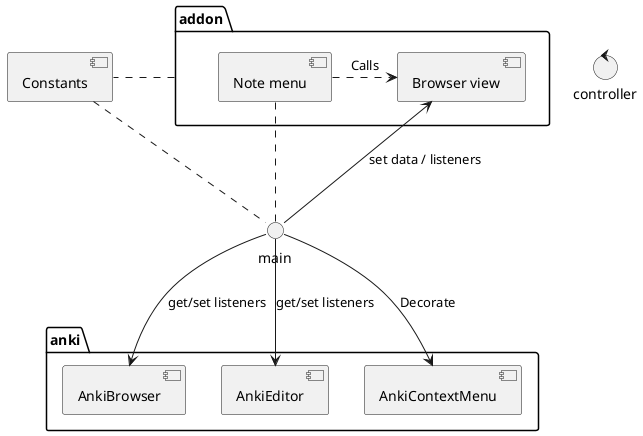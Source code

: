 @startuml "Web Browser - Components"

' Interface com browser ou editor p pegar selecionado
'   - Listener: quando current é trocado
' Atualizador de note
' Browser: 
'   - exibir a partir de palavra selecionada
'   - repassar palavra ou imagem para note

control "controller"
[Constants] as cons

package "anki" {
    [AnkiBrowser] as abr
    [AnkiEditor] as aed
    [AnkiContextMenu] as acm
}

package "addon" as ad {
    [Browser view] as bsr
    [Note menu] as nMenu
}

ad .. cons
main .up. cons
main --> acm : Decorate
main .. nMenu
main --> abr : get/set listeners
main --> aed : get/set listeners
main -up-> bsr : set data / listeners
nMenu .> bsr : Calls


@enduml